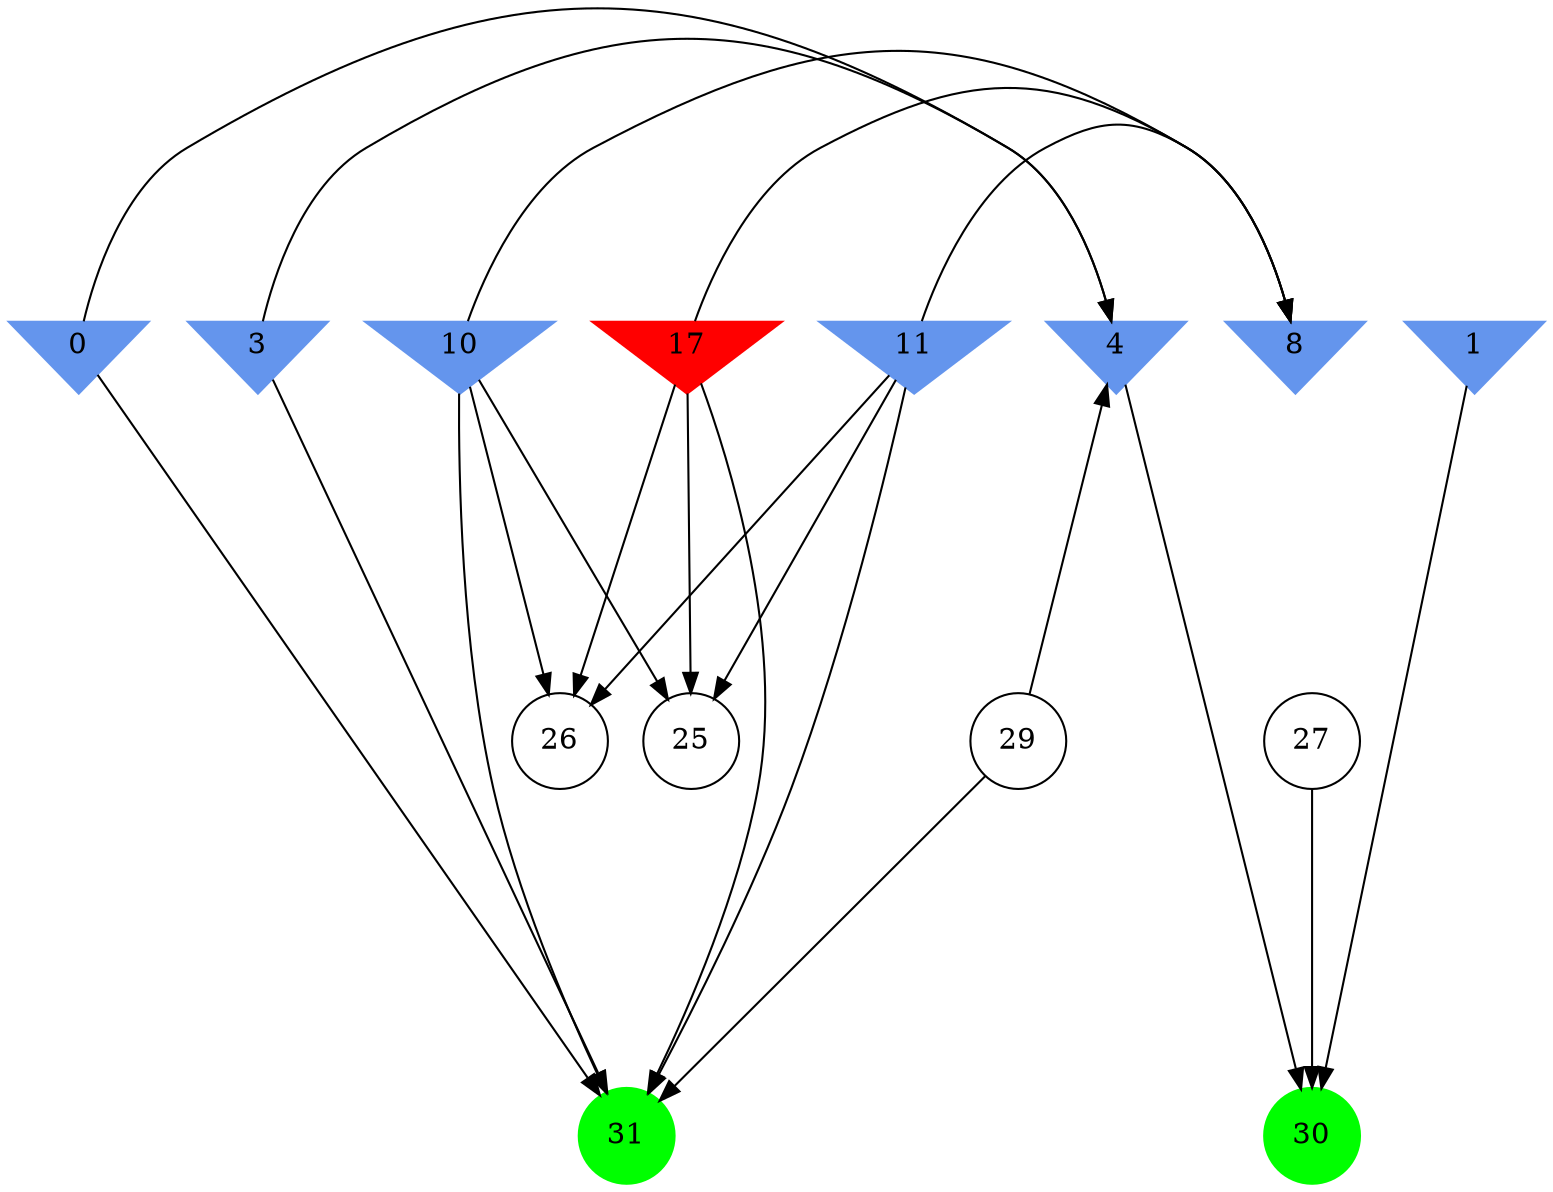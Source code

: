 digraph brain {
	ranksep=2.0;
	0 [shape=invtriangle,style=filled,color=cornflowerblue];
	1 [shape=invtriangle,style=filled,color=cornflowerblue];
	3 [shape=invtriangle,style=filled,color=cornflowerblue];
	4 [shape=invtriangle,style=filled,color=cornflowerblue];
	8 [shape=invtriangle,style=filled,color=cornflowerblue];
	10 [shape=invtriangle,style=filled,color=cornflowerblue];
	11 [shape=invtriangle,style=filled,color=cornflowerblue];
	17 [shape=invtriangle,style=filled,color=red];
	25 [shape=circle,color=black];
	26 [shape=circle,color=black];
	27 [shape=circle,color=black];
	29 [shape=circle,color=black];
	30 [shape=circle,style=filled,color=green];
	31 [shape=circle,style=filled,color=green];
	3	->	4;
	3	->	31;
	29	->	4;
	29	->	31;
	0	->	4;
	0	->	31;
	1	->	30;
	4	->	30;
	27	->	30;
	10	->	31;
	10	->	8;
	10	->	25;
	10	->	26;
	17	->	31;
	17	->	8;
	17	->	25;
	17	->	26;
	11	->	31;
	11	->	8;
	11	->	25;
	11	->	26;
	{ rank=same; 0; 1; 3; 4; 8; 10; 11; 17; }
	{ rank=same; 25; 26; 27; 29; }
	{ rank=same; 30; 31; }
}
